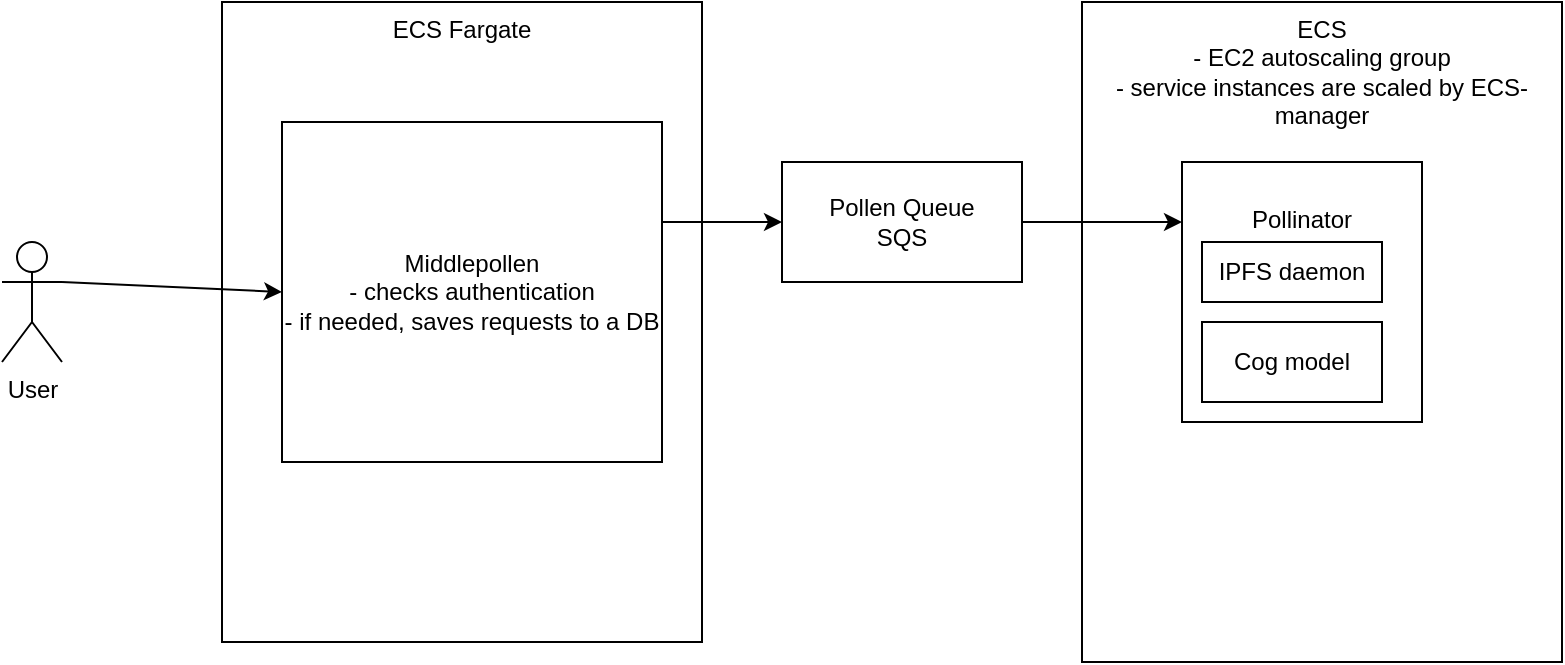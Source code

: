 <mxfile version="18.0.8" type="device"><diagram id="xVmVv7S_paFRDWjfEdvq" name="Page-1"><mxGraphModel dx="1773" dy="621" grid="1" gridSize="10" guides="1" tooltips="1" connect="1" arrows="1" fold="1" page="1" pageScale="1" pageWidth="827" pageHeight="1169" math="0" shadow="0"><root><mxCell id="0"/><mxCell id="1" parent="0"/><mxCell id="Pr9tzy5brBbItuSWjWGw-16" value="ECS Fargate&lt;br&gt;" style="rounded=0;whiteSpace=wrap;html=1;verticalAlign=top;" parent="1" vertex="1"><mxGeometry y="170" width="240" height="320" as="geometry"/></mxCell><mxCell id="Pr9tzy5brBbItuSWjWGw-9" value="ECS&lt;br&gt;- EC2 autoscaling group&lt;br&gt;- service instances are scaled by ECS-manager" style="rounded=0;whiteSpace=wrap;html=1;verticalAlign=top;" parent="1" vertex="1"><mxGeometry x="430" y="170" width="240" height="330" as="geometry"/></mxCell><mxCell id="Pr9tzy5brBbItuSWjWGw-1" value="" style="endArrow=classic;html=1;rounded=0;" parent="1" edge="1"><mxGeometry width="50" height="50" relative="1" as="geometry"><mxPoint x="120" y="280" as="sourcePoint"/><mxPoint x="280" y="280" as="targetPoint"/></mxGeometry></mxCell><mxCell id="Pr9tzy5brBbItuSWjWGw-2" value="User" style="shape=umlActor;verticalLabelPosition=bottom;verticalAlign=top;html=1;outlineConnect=0;" parent="1" vertex="1"><mxGeometry x="-110" y="290" width="30" height="60" as="geometry"/></mxCell><mxCell id="Pr9tzy5brBbItuSWjWGw-3" value="Pollen Queue&lt;br&gt;SQS" style="rounded=0;whiteSpace=wrap;html=1;" parent="1" vertex="1"><mxGeometry x="280" y="250" width="120" height="60" as="geometry"/></mxCell><mxCell id="Pr9tzy5brBbItuSWjWGw-4" value="" style="endArrow=classic;html=1;rounded=0;exitX=1;exitY=0.5;exitDx=0;exitDy=0;" parent="1" source="Pr9tzy5brBbItuSWjWGw-3" edge="1"><mxGeometry width="50" height="50" relative="1" as="geometry"><mxPoint x="390" y="330" as="sourcePoint"/><mxPoint x="480" y="280" as="targetPoint"/></mxGeometry></mxCell><mxCell id="Pr9tzy5brBbItuSWjWGw-5" value="Pollinator&lt;br&gt;&lt;br&gt;&lt;br&gt;&lt;br&gt;&lt;br&gt;&lt;br&gt;" style="rounded=0;whiteSpace=wrap;html=1;" parent="1" vertex="1"><mxGeometry x="480" y="250" width="120" height="130" as="geometry"/></mxCell><mxCell id="Pr9tzy5brBbItuSWjWGw-11" value="Middlepollen&lt;br&gt;- checks authentication&lt;br&gt;- if needed, saves requests to a DB" style="rounded=0;whiteSpace=wrap;html=1;" parent="1" vertex="1"><mxGeometry x="30" y="230" width="190" height="170" as="geometry"/></mxCell><mxCell id="Pr9tzy5brBbItuSWjWGw-14" value="" style="endArrow=classic;html=1;rounded=0;exitX=1;exitY=0.333;exitDx=0;exitDy=0;exitPerimeter=0;entryX=0;entryY=0.5;entryDx=0;entryDy=0;" parent="1" source="Pr9tzy5brBbItuSWjWGw-2" target="Pr9tzy5brBbItuSWjWGw-11" edge="1"><mxGeometry width="50" height="50" relative="1" as="geometry"><mxPoint x="330" y="450" as="sourcePoint"/><mxPoint x="380" y="400" as="targetPoint"/></mxGeometry></mxCell><mxCell id="2" value="Cog model" style="rounded=0;whiteSpace=wrap;html=1;" parent="1" vertex="1"><mxGeometry x="490" y="330" width="90" height="40" as="geometry"/></mxCell><mxCell id="3" value="IPFS daemon" style="rounded=0;whiteSpace=wrap;html=1;" parent="1" vertex="1"><mxGeometry x="490" y="290" width="90" height="30" as="geometry"/></mxCell></root></mxGraphModel></diagram></mxfile>